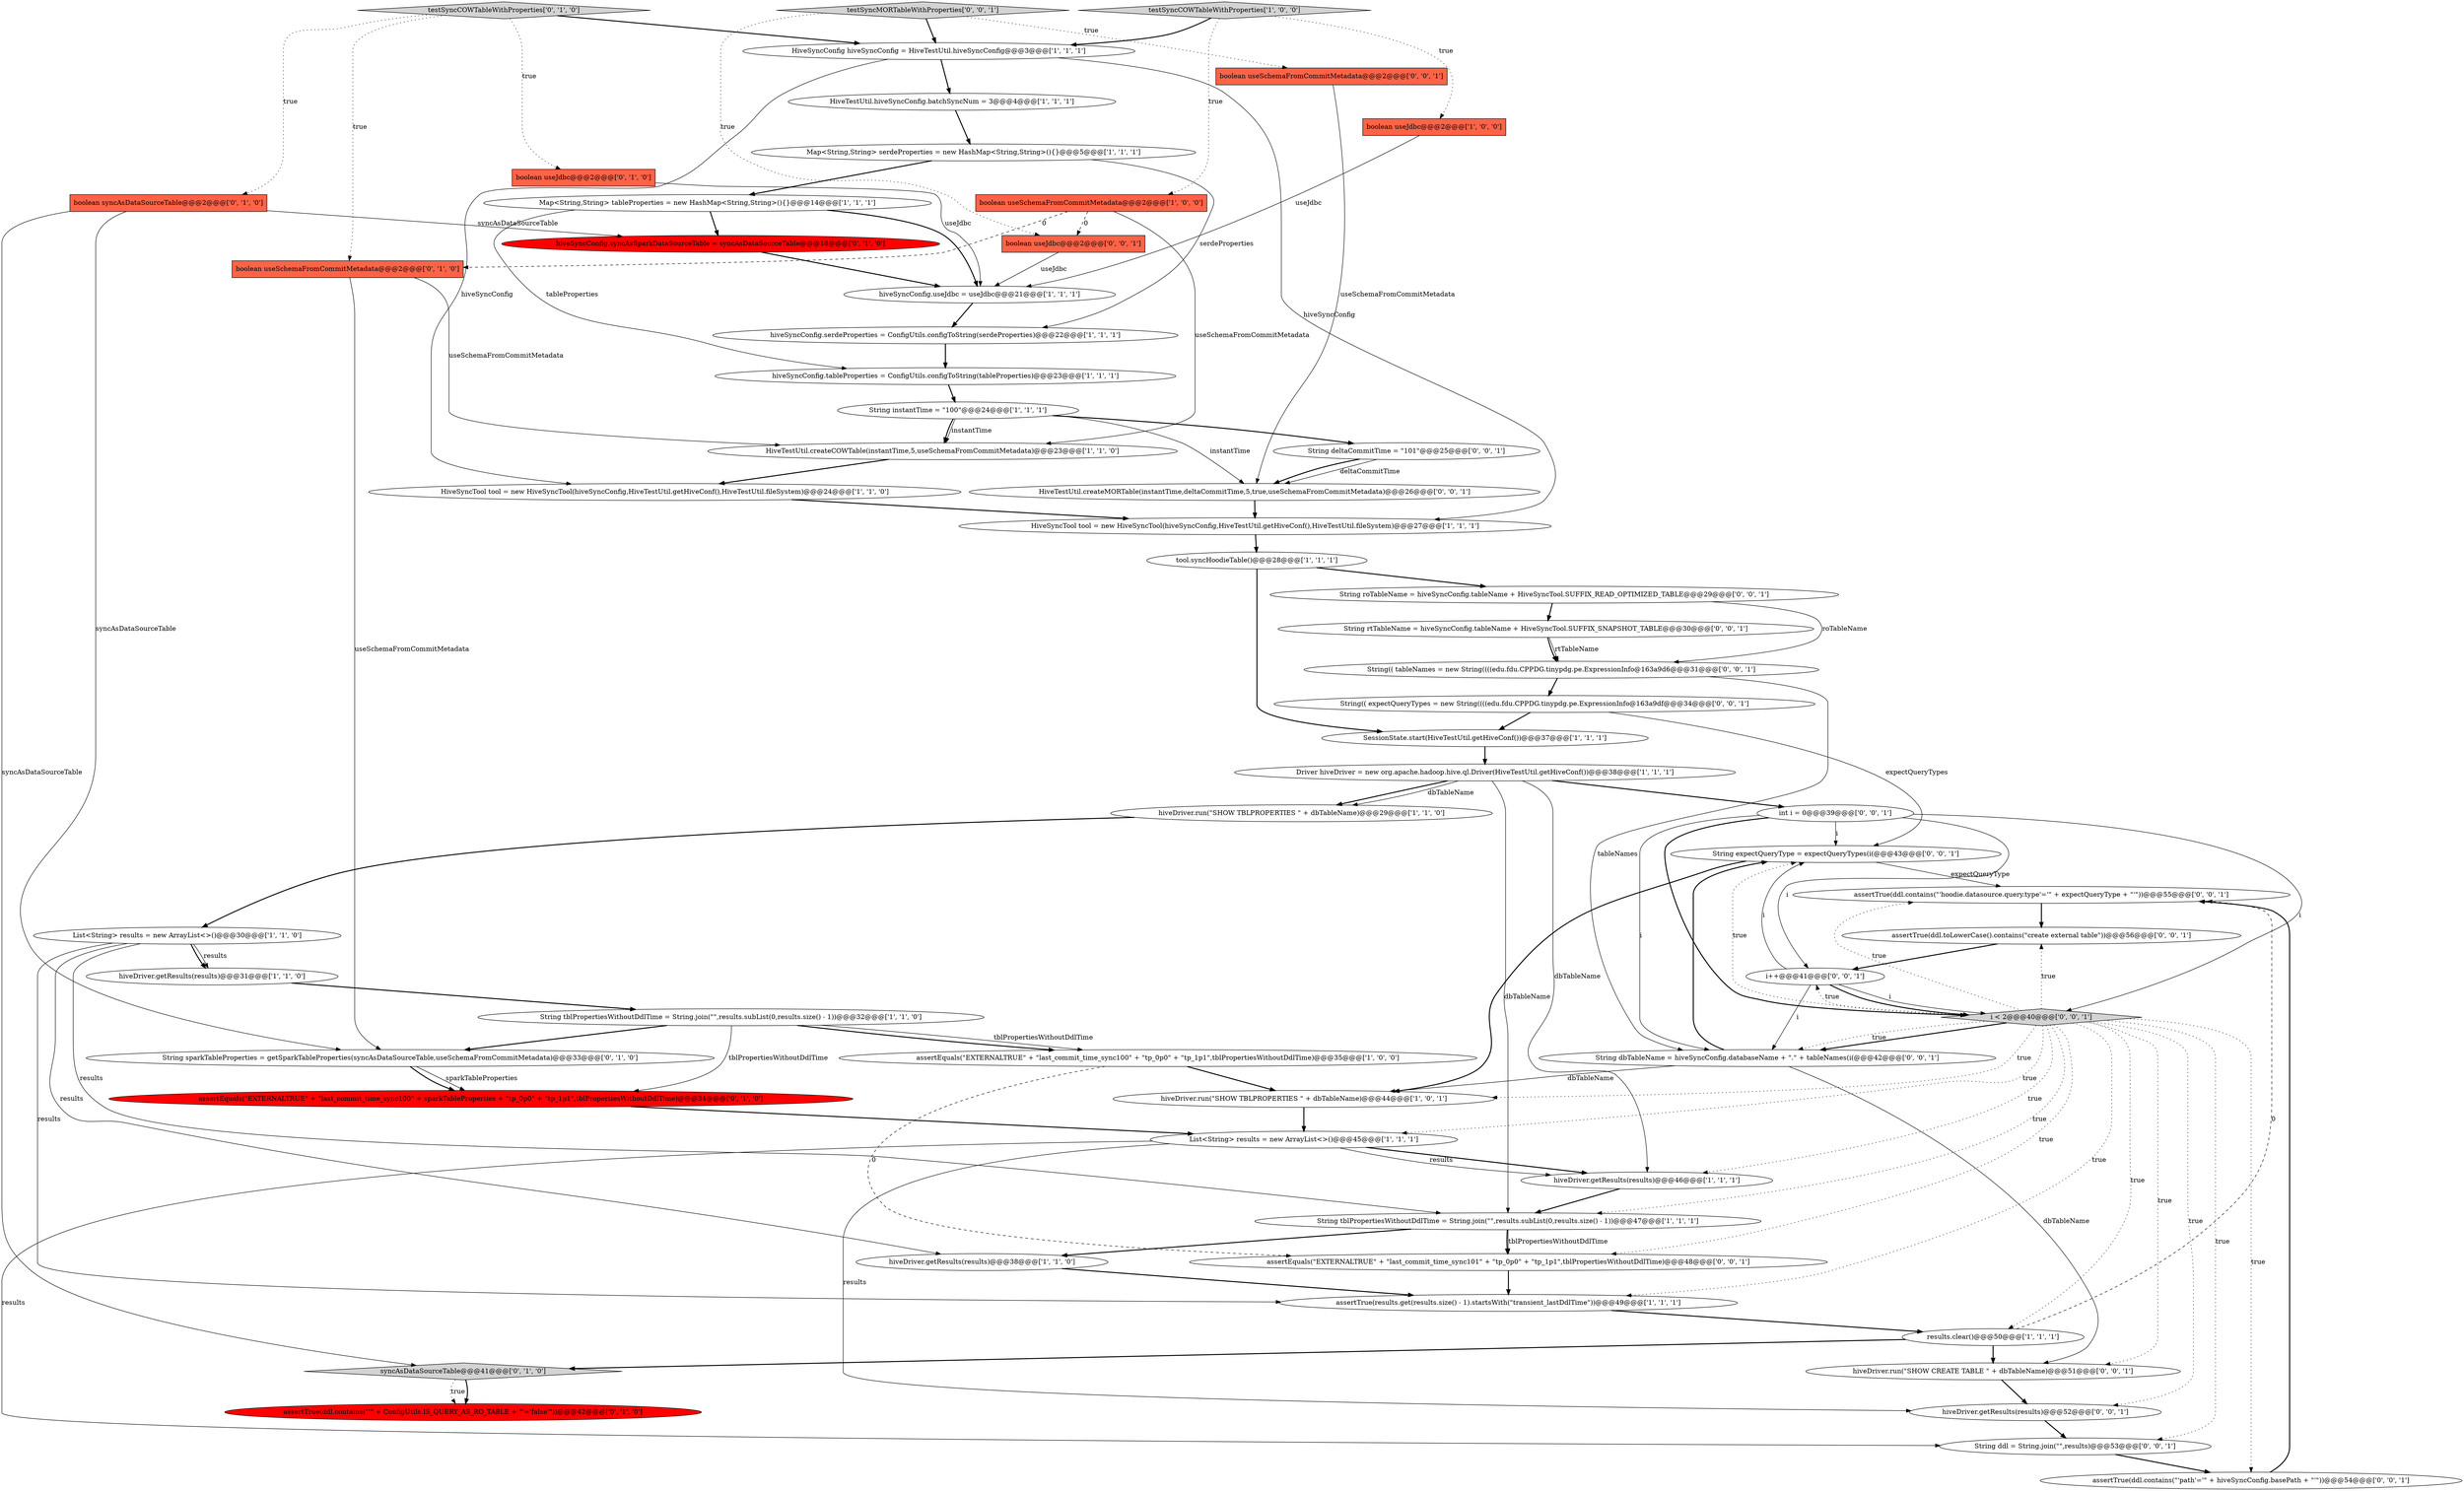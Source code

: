 digraph {
45 [style = filled, label = "boolean useSchemaFromCommitMetadata@@@2@@@['0', '0', '1']", fillcolor = tomato, shape = box image = "AAA0AAABBB3BBB"];
3 [style = filled, label = "HiveSyncConfig hiveSyncConfig = HiveTestUtil.hiveSyncConfig@@@3@@@['1', '1', '1']", fillcolor = white, shape = ellipse image = "AAA0AAABBB1BBB"];
22 [style = filled, label = "testSyncCOWTableWithProperties['1', '0', '0']", fillcolor = lightgray, shape = diamond image = "AAA0AAABBB1BBB"];
57 [style = filled, label = "testSyncMORTableWithProperties['0', '0', '1']", fillcolor = lightgray, shape = diamond image = "AAA0AAABBB3BBB"];
19 [style = filled, label = "HiveSyncTool tool = new HiveSyncTool(hiveSyncConfig,HiveTestUtil.getHiveConf(),HiveTestUtil.fileSystem)@@@24@@@['1', '1', '0']", fillcolor = white, shape = ellipse image = "AAA0AAABBB1BBB"];
51 [style = filled, label = "String expectQueryType = expectQueryTypes(i(@@@43@@@['0', '0', '1']", fillcolor = white, shape = ellipse image = "AAA0AAABBB3BBB"];
52 [style = filled, label = "assertEquals(\"EXTERNALTRUE\" + \"last_commit_time_sync101\" + \"tp_0p0\" + \"tp_1p1\",tblPropertiesWithoutDdlTime)@@@48@@@['0', '0', '1']", fillcolor = white, shape = ellipse image = "AAA0AAABBB3BBB"];
53 [style = filled, label = "HiveTestUtil.createMORTable(instantTime,deltaCommitTime,5,true,useSchemaFromCommitMetadata)@@@26@@@['0', '0', '1']", fillcolor = white, shape = ellipse image = "AAA0AAABBB3BBB"];
50 [style = filled, label = "boolean useJdbc@@@2@@@['0', '0', '1']", fillcolor = tomato, shape = box image = "AAA0AAABBB3BBB"];
5 [style = filled, label = "Map<String,String> tableProperties = new HashMap<String,String>(){}@@@14@@@['1', '1', '1']", fillcolor = white, shape = ellipse image = "AAA0AAABBB1BBB"];
23 [style = filled, label = "boolean useSchemaFromCommitMetadata@@@2@@@['1', '0', '0']", fillcolor = tomato, shape = box image = "AAA1AAABBB1BBB"];
46 [style = filled, label = "String deltaCommitTime = \"101\"@@@25@@@['0', '0', '1']", fillcolor = white, shape = ellipse image = "AAA0AAABBB3BBB"];
56 [style = filled, label = "String(( tableNames = new String((((edu.fdu.CPPDG.tinypdg.pe.ExpressionInfo@163a9d6@@@31@@@['0', '0', '1']", fillcolor = white, shape = ellipse image = "AAA0AAABBB3BBB"];
11 [style = filled, label = "List<String> results = new ArrayList<>()@@@45@@@['1', '1', '1']", fillcolor = white, shape = ellipse image = "AAA0AAABBB1BBB"];
0 [style = filled, label = "Driver hiveDriver = new org.apache.hadoop.hive.ql.Driver(HiveTestUtil.getHiveConf())@@@38@@@['1', '1', '1']", fillcolor = white, shape = ellipse image = "AAA0AAABBB1BBB"];
21 [style = filled, label = "hiveDriver.getResults(results)@@@31@@@['1', '1', '0']", fillcolor = white, shape = ellipse image = "AAA0AAABBB1BBB"];
40 [style = filled, label = "assertTrue(ddl.contains(\"'hoodie.datasource.query.type'='\" + expectQueryType + \"'\"))@@@55@@@['0', '0', '1']", fillcolor = white, shape = ellipse image = "AAA0AAABBB3BBB"];
28 [style = filled, label = "assertTrue(results.get(results.size() - 1).startsWith(\"transient_lastDdlTime\"))@@@49@@@['1', '1', '1']", fillcolor = white, shape = ellipse image = "AAA0AAABBB1BBB"];
26 [style = filled, label = "SessionState.start(HiveTestUtil.getHiveConf())@@@37@@@['1', '1', '1']", fillcolor = white, shape = ellipse image = "AAA0AAABBB1BBB"];
4 [style = filled, label = "hiveDriver.getResults(results)@@@38@@@['1', '1', '0']", fillcolor = white, shape = ellipse image = "AAA0AAABBB1BBB"];
49 [style = filled, label = "int i = 0@@@39@@@['0', '0', '1']", fillcolor = white, shape = ellipse image = "AAA0AAABBB3BBB"];
31 [style = filled, label = "String sparkTableProperties = getSparkTableProperties(syncAsDataSourceTable,useSchemaFromCommitMetadata)@@@33@@@['0', '1', '0']", fillcolor = white, shape = ellipse image = "AAA0AAABBB2BBB"];
9 [style = filled, label = "hiveSyncConfig.tableProperties = ConfigUtils.configToString(tableProperties)@@@23@@@['1', '1', '1']", fillcolor = white, shape = ellipse image = "AAA0AAABBB1BBB"];
1 [style = filled, label = "tool.syncHoodieTable()@@@28@@@['1', '1', '1']", fillcolor = white, shape = ellipse image = "AAA0AAABBB1BBB"];
29 [style = filled, label = "boolean useJdbc@@@2@@@['0', '1', '0']", fillcolor = tomato, shape = box image = "AAA0AAABBB2BBB"];
35 [style = filled, label = "assertTrue(ddl.contains(\"'\" + ConfigUtils.IS_QUERY_AS_RO_TABLE + \"'='false'\"))@@@42@@@['0', '1', '0']", fillcolor = red, shape = ellipse image = "AAA1AAABBB2BBB"];
2 [style = filled, label = "String tblPropertiesWithoutDdlTime = String.join(\"\",results.subList(0,results.size() - 1))@@@32@@@['1', '1', '0']", fillcolor = white, shape = ellipse image = "AAA0AAABBB1BBB"];
30 [style = filled, label = "syncAsDataSourceTable@@@41@@@['0', '1', '0']", fillcolor = lightgray, shape = diamond image = "AAA0AAABBB2BBB"];
39 [style = filled, label = "String dbTableName = hiveSyncConfig.databaseName + \".\" + tableNames(i(@@@42@@@['0', '0', '1']", fillcolor = white, shape = ellipse image = "AAA0AAABBB3BBB"];
43 [style = filled, label = "assertTrue(ddl.contains(\"'path'='\" + hiveSyncConfig.basePath + \"'\"))@@@54@@@['0', '0', '1']", fillcolor = white, shape = ellipse image = "AAA0AAABBB3BBB"];
36 [style = filled, label = "boolean useSchemaFromCommitMetadata@@@2@@@['0', '1', '0']", fillcolor = tomato, shape = box image = "AAA1AAABBB2BBB"];
42 [style = filled, label = "String(( expectQueryTypes = new String((((edu.fdu.CPPDG.tinypdg.pe.ExpressionInfo@163a9df@@@34@@@['0', '0', '1']", fillcolor = white, shape = ellipse image = "AAA0AAABBB3BBB"];
13 [style = filled, label = "results.clear()@@@50@@@['1', '1', '1']", fillcolor = white, shape = ellipse image = "AAA0AAABBB1BBB"];
14 [style = filled, label = "HiveTestUtil.hiveSyncConfig.batchSyncNum = 3@@@4@@@['1', '1', '1']", fillcolor = white, shape = ellipse image = "AAA0AAABBB1BBB"];
15 [style = filled, label = "List<String> results = new ArrayList<>()@@@30@@@['1', '1', '0']", fillcolor = white, shape = ellipse image = "AAA0AAABBB1BBB"];
27 [style = filled, label = "String tblPropertiesWithoutDdlTime = String.join(\"\",results.subList(0,results.size() - 1))@@@47@@@['1', '1', '1']", fillcolor = white, shape = ellipse image = "AAA0AAABBB1BBB"];
32 [style = filled, label = "boolean syncAsDataSourceTable@@@2@@@['0', '1', '0']", fillcolor = tomato, shape = box image = "AAA0AAABBB2BBB"];
38 [style = filled, label = "hiveDriver.getResults(results)@@@52@@@['0', '0', '1']", fillcolor = white, shape = ellipse image = "AAA0AAABBB3BBB"];
55 [style = filled, label = "hiveDriver.run(\"SHOW CREATE TABLE \" + dbTableName)@@@51@@@['0', '0', '1']", fillcolor = white, shape = ellipse image = "AAA0AAABBB3BBB"];
44 [style = filled, label = "String rtTableName = hiveSyncConfig.tableName + HiveSyncTool.SUFFIX_SNAPSHOT_TABLE@@@30@@@['0', '0', '1']", fillcolor = white, shape = ellipse image = "AAA0AAABBB3BBB"];
33 [style = filled, label = "testSyncCOWTableWithProperties['0', '1', '0']", fillcolor = lightgray, shape = diamond image = "AAA0AAABBB2BBB"];
20 [style = filled, label = "hiveSyncConfig.serdeProperties = ConfigUtils.configToString(serdeProperties)@@@22@@@['1', '1', '1']", fillcolor = white, shape = ellipse image = "AAA0AAABBB1BBB"];
48 [style = filled, label = "String roTableName = hiveSyncConfig.tableName + HiveSyncTool.SUFFIX_READ_OPTIMIZED_TABLE@@@29@@@['0', '0', '1']", fillcolor = white, shape = ellipse image = "AAA0AAABBB3BBB"];
54 [style = filled, label = "i++@@@41@@@['0', '0', '1']", fillcolor = white, shape = ellipse image = "AAA0AAABBB3BBB"];
25 [style = filled, label = "HiveTestUtil.createCOWTable(instantTime,5,useSchemaFromCommitMetadata)@@@23@@@['1', '1', '0']", fillcolor = white, shape = ellipse image = "AAA0AAABBB1BBB"];
7 [style = filled, label = "HiveSyncTool tool = new HiveSyncTool(hiveSyncConfig,HiveTestUtil.getHiveConf(),HiveTestUtil.fileSystem)@@@27@@@['1', '1', '1']", fillcolor = white, shape = ellipse image = "AAA0AAABBB1BBB"];
16 [style = filled, label = "boolean useJdbc@@@2@@@['1', '0', '0']", fillcolor = tomato, shape = box image = "AAA0AAABBB1BBB"];
34 [style = filled, label = "assertEquals(\"EXTERNALTRUE\" + \"last_commit_time_sync100\" + sparkTableProperties + \"tp_0p0\" + \"tp_1p1\",tblPropertiesWithoutDdlTime)@@@34@@@['0', '1', '0']", fillcolor = red, shape = ellipse image = "AAA1AAABBB2BBB"];
37 [style = filled, label = "hiveSyncConfig.syncAsSparkDataSourceTable = syncAsDataSourceTable@@@18@@@['0', '1', '0']", fillcolor = red, shape = ellipse image = "AAA1AAABBB2BBB"];
47 [style = filled, label = "i < 2@@@40@@@['0', '0', '1']", fillcolor = lightgray, shape = diamond image = "AAA0AAABBB3BBB"];
10 [style = filled, label = "hiveDriver.getResults(results)@@@46@@@['1', '1', '1']", fillcolor = white, shape = ellipse image = "AAA0AAABBB1BBB"];
17 [style = filled, label = "assertEquals(\"EXTERNALTRUE\" + \"last_commit_time_sync100\" + \"tp_0p0\" + \"tp_1p1\",tblPropertiesWithoutDdlTime)@@@35@@@['1', '0', '0']", fillcolor = white, shape = ellipse image = "AAA0AAABBB1BBB"];
41 [style = filled, label = "assertTrue(ddl.toLowerCase().contains(\"create external table\"))@@@56@@@['0', '0', '1']", fillcolor = white, shape = ellipse image = "AAA0AAABBB3BBB"];
12 [style = filled, label = "hiveDriver.run(\"SHOW TBLPROPERTIES \" + dbTableName)@@@29@@@['1', '1', '0']", fillcolor = white, shape = ellipse image = "AAA0AAABBB1BBB"];
24 [style = filled, label = "hiveSyncConfig.useJdbc = useJdbc@@@21@@@['1', '1', '1']", fillcolor = white, shape = ellipse image = "AAA0AAABBB1BBB"];
58 [style = filled, label = "String ddl = String.join(\"\",results)@@@53@@@['0', '0', '1']", fillcolor = white, shape = ellipse image = "AAA0AAABBB3BBB"];
6 [style = filled, label = "String instantTime = \"100\"@@@24@@@['1', '1', '1']", fillcolor = white, shape = ellipse image = "AAA0AAABBB1BBB"];
18 [style = filled, label = "Map<String,String> serdeProperties = new HashMap<String,String>(){}@@@5@@@['1', '1', '1']", fillcolor = white, shape = ellipse image = "AAA0AAABBB1BBB"];
8 [style = filled, label = "hiveDriver.run(\"SHOW TBLPROPERTIES \" + dbTableName)@@@44@@@['1', '0', '1']", fillcolor = white, shape = ellipse image = "AAA0AAABBB1BBB"];
57->45 [style = dotted, label="true"];
39->8 [style = solid, label="dbTableName"];
13->55 [style = bold, label=""];
20->9 [style = bold, label=""];
15->21 [style = bold, label=""];
31->34 [style = solid, label="sparkTableProperties"];
17->52 [style = dashed, label="0"];
32->37 [style = solid, label="syncAsDataSourceTable"];
9->6 [style = bold, label=""];
21->2 [style = bold, label=""];
56->39 [style = solid, label="tableNames"];
52->28 [style = bold, label=""];
39->55 [style = solid, label="dbTableName"];
43->40 [style = bold, label=""];
47->52 [style = dotted, label="true"];
54->39 [style = solid, label="i"];
39->51 [style = bold, label=""];
22->16 [style = dotted, label="true"];
25->19 [style = bold, label=""];
32->31 [style = solid, label="syncAsDataSourceTable"];
47->54 [style = dotted, label="true"];
41->54 [style = bold, label=""];
6->46 [style = bold, label=""];
23->50 [style = dashed, label="0"];
8->11 [style = bold, label=""];
46->53 [style = solid, label="deltaCommitTime"];
15->21 [style = solid, label="results"];
5->37 [style = bold, label=""];
15->27 [style = solid, label="results"];
2->31 [style = bold, label=""];
7->1 [style = bold, label=""];
33->3 [style = bold, label=""];
22->23 [style = dotted, label="true"];
33->32 [style = dotted, label="true"];
50->24 [style = solid, label="useJdbc"];
45->53 [style = solid, label="useSchemaFromCommitMetadata"];
36->25 [style = solid, label="useSchemaFromCommitMetadata"];
47->28 [style = dotted, label="true"];
18->20 [style = solid, label="serdeProperties"];
55->38 [style = bold, label=""];
48->44 [style = bold, label=""];
47->39 [style = bold, label=""];
47->58 [style = dotted, label="true"];
15->4 [style = solid, label="results"];
49->54 [style = solid, label="i"];
13->40 [style = dashed, label="0"];
2->34 [style = solid, label="tblPropertiesWithoutDdlTime"];
23->25 [style = solid, label="useSchemaFromCommitMetadata"];
24->20 [style = bold, label=""];
47->43 [style = dotted, label="true"];
26->0 [style = bold, label=""];
47->41 [style = dotted, label="true"];
57->50 [style = dotted, label="true"];
6->25 [style = solid, label="instantTime"];
47->51 [style = dotted, label="true"];
14->18 [style = bold, label=""];
0->27 [style = solid, label="dbTableName"];
47->38 [style = dotted, label="true"];
2->17 [style = bold, label=""];
17->8 [style = bold, label=""];
44->56 [style = bold, label=""];
47->8 [style = dotted, label="true"];
37->24 [style = bold, label=""];
58->43 [style = bold, label=""];
1->48 [style = bold, label=""];
0->12 [style = bold, label=""];
47->11 [style = dotted, label="true"];
6->53 [style = solid, label="instantTime"];
11->58 [style = solid, label="results"];
0->10 [style = solid, label="dbTableName"];
3->7 [style = solid, label="hiveSyncConfig"];
44->56 [style = solid, label="rtTableName"];
49->39 [style = solid, label="i"];
31->34 [style = bold, label=""];
49->47 [style = solid, label="i"];
15->28 [style = solid, label="results"];
27->52 [style = bold, label=""];
11->38 [style = solid, label="results"];
36->31 [style = solid, label="useSchemaFromCommitMetadata"];
30->35 [style = bold, label=""];
0->49 [style = bold, label=""];
47->10 [style = dotted, label="true"];
11->10 [style = bold, label=""];
47->39 [style = dotted, label="true"];
5->24 [style = bold, label=""];
48->56 [style = solid, label="roTableName"];
33->29 [style = dotted, label="true"];
0->12 [style = solid, label="dbTableName"];
51->8 [style = bold, label=""];
32->30 [style = solid, label="syncAsDataSourceTable"];
11->10 [style = solid, label="results"];
3->19 [style = solid, label="hiveSyncConfig"];
5->9 [style = solid, label="tableProperties"];
42->26 [style = bold, label=""];
10->27 [style = bold, label=""];
38->58 [style = bold, label=""];
3->14 [style = bold, label=""];
12->15 [style = bold, label=""];
46->53 [style = bold, label=""];
28->13 [style = bold, label=""];
47->27 [style = dotted, label="true"];
13->30 [style = bold, label=""];
54->51 [style = solid, label="i"];
1->26 [style = bold, label=""];
2->17 [style = solid, label="tblPropertiesWithoutDdlTime"];
34->11 [style = bold, label=""];
4->28 [style = bold, label=""];
47->55 [style = dotted, label="true"];
56->42 [style = bold, label=""];
49->47 [style = bold, label=""];
42->51 [style = solid, label="expectQueryTypes"];
33->36 [style = dotted, label="true"];
22->3 [style = bold, label=""];
23->36 [style = dashed, label="0"];
27->4 [style = bold, label=""];
54->47 [style = bold, label=""];
27->52 [style = solid, label="tblPropertiesWithoutDdlTime"];
53->7 [style = bold, label=""];
30->35 [style = dotted, label="true"];
18->5 [style = bold, label=""];
54->47 [style = solid, label="i"];
16->24 [style = solid, label="useJdbc"];
40->41 [style = bold, label=""];
47->40 [style = dotted, label="true"];
51->40 [style = solid, label="expectQueryType"];
57->3 [style = bold, label=""];
47->13 [style = dotted, label="true"];
29->24 [style = solid, label="useJdbc"];
19->7 [style = bold, label=""];
49->51 [style = solid, label="i"];
6->25 [style = bold, label=""];
}
